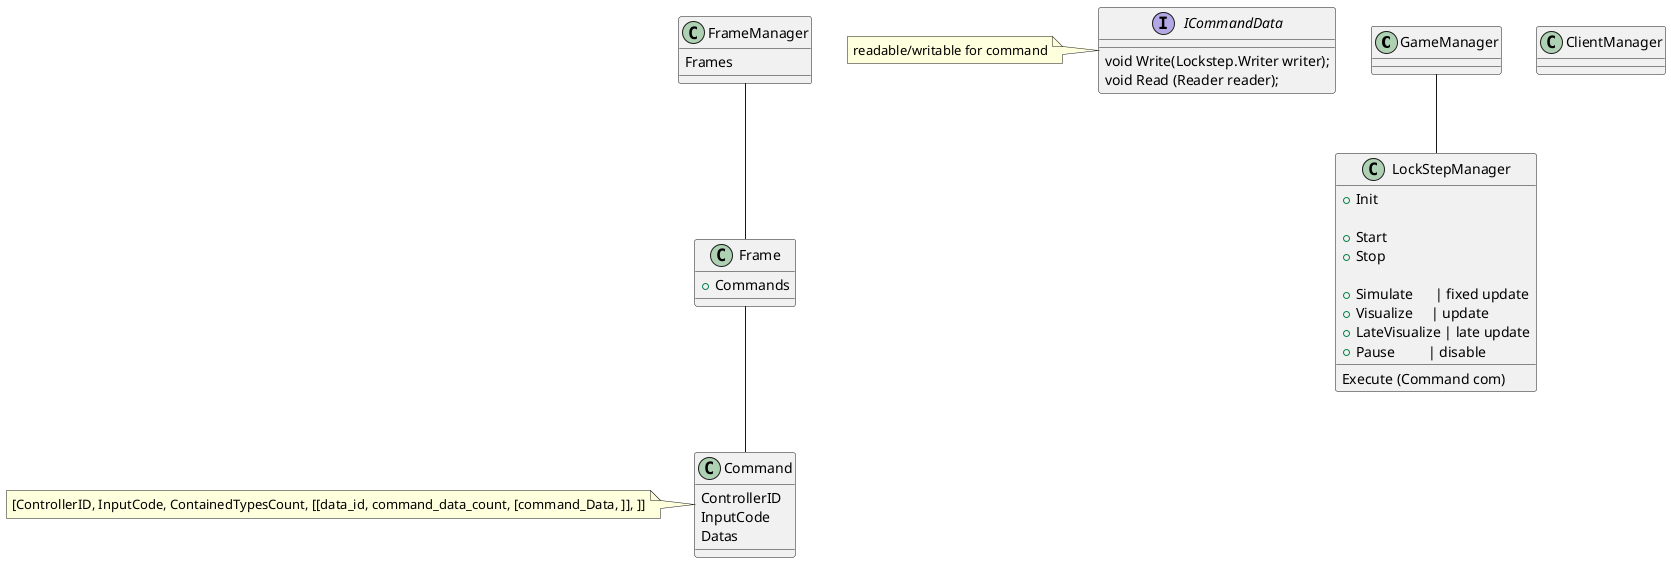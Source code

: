 @startuml

class GameManager

class LockStepManager {
  + Init

  + Start
  + Stop

  + Simulate      | fixed update
  + Visualize     | update
  + LateVisualize | late update
  + Pause         | disable

  Execute (Command com)
}

class Frame {
  + Commands
}


class Command {
  ControllerID
  InputCode
  Datas
}
note left : [ControllerID, InputCode, ContainedTypesCount, [[data_id, command_data_count, [command_Data, ]], ]]

interface ICommandData {
  void Write(Lockstep.Writer writer);
  void Read (Reader reader);
}
note left: readable/writable for command


class FrameManager {
  Frames
}

class ClientManager

GameManager -- LockStepManager
FrameManager -- Frame
Frame -- Command


@enduml
